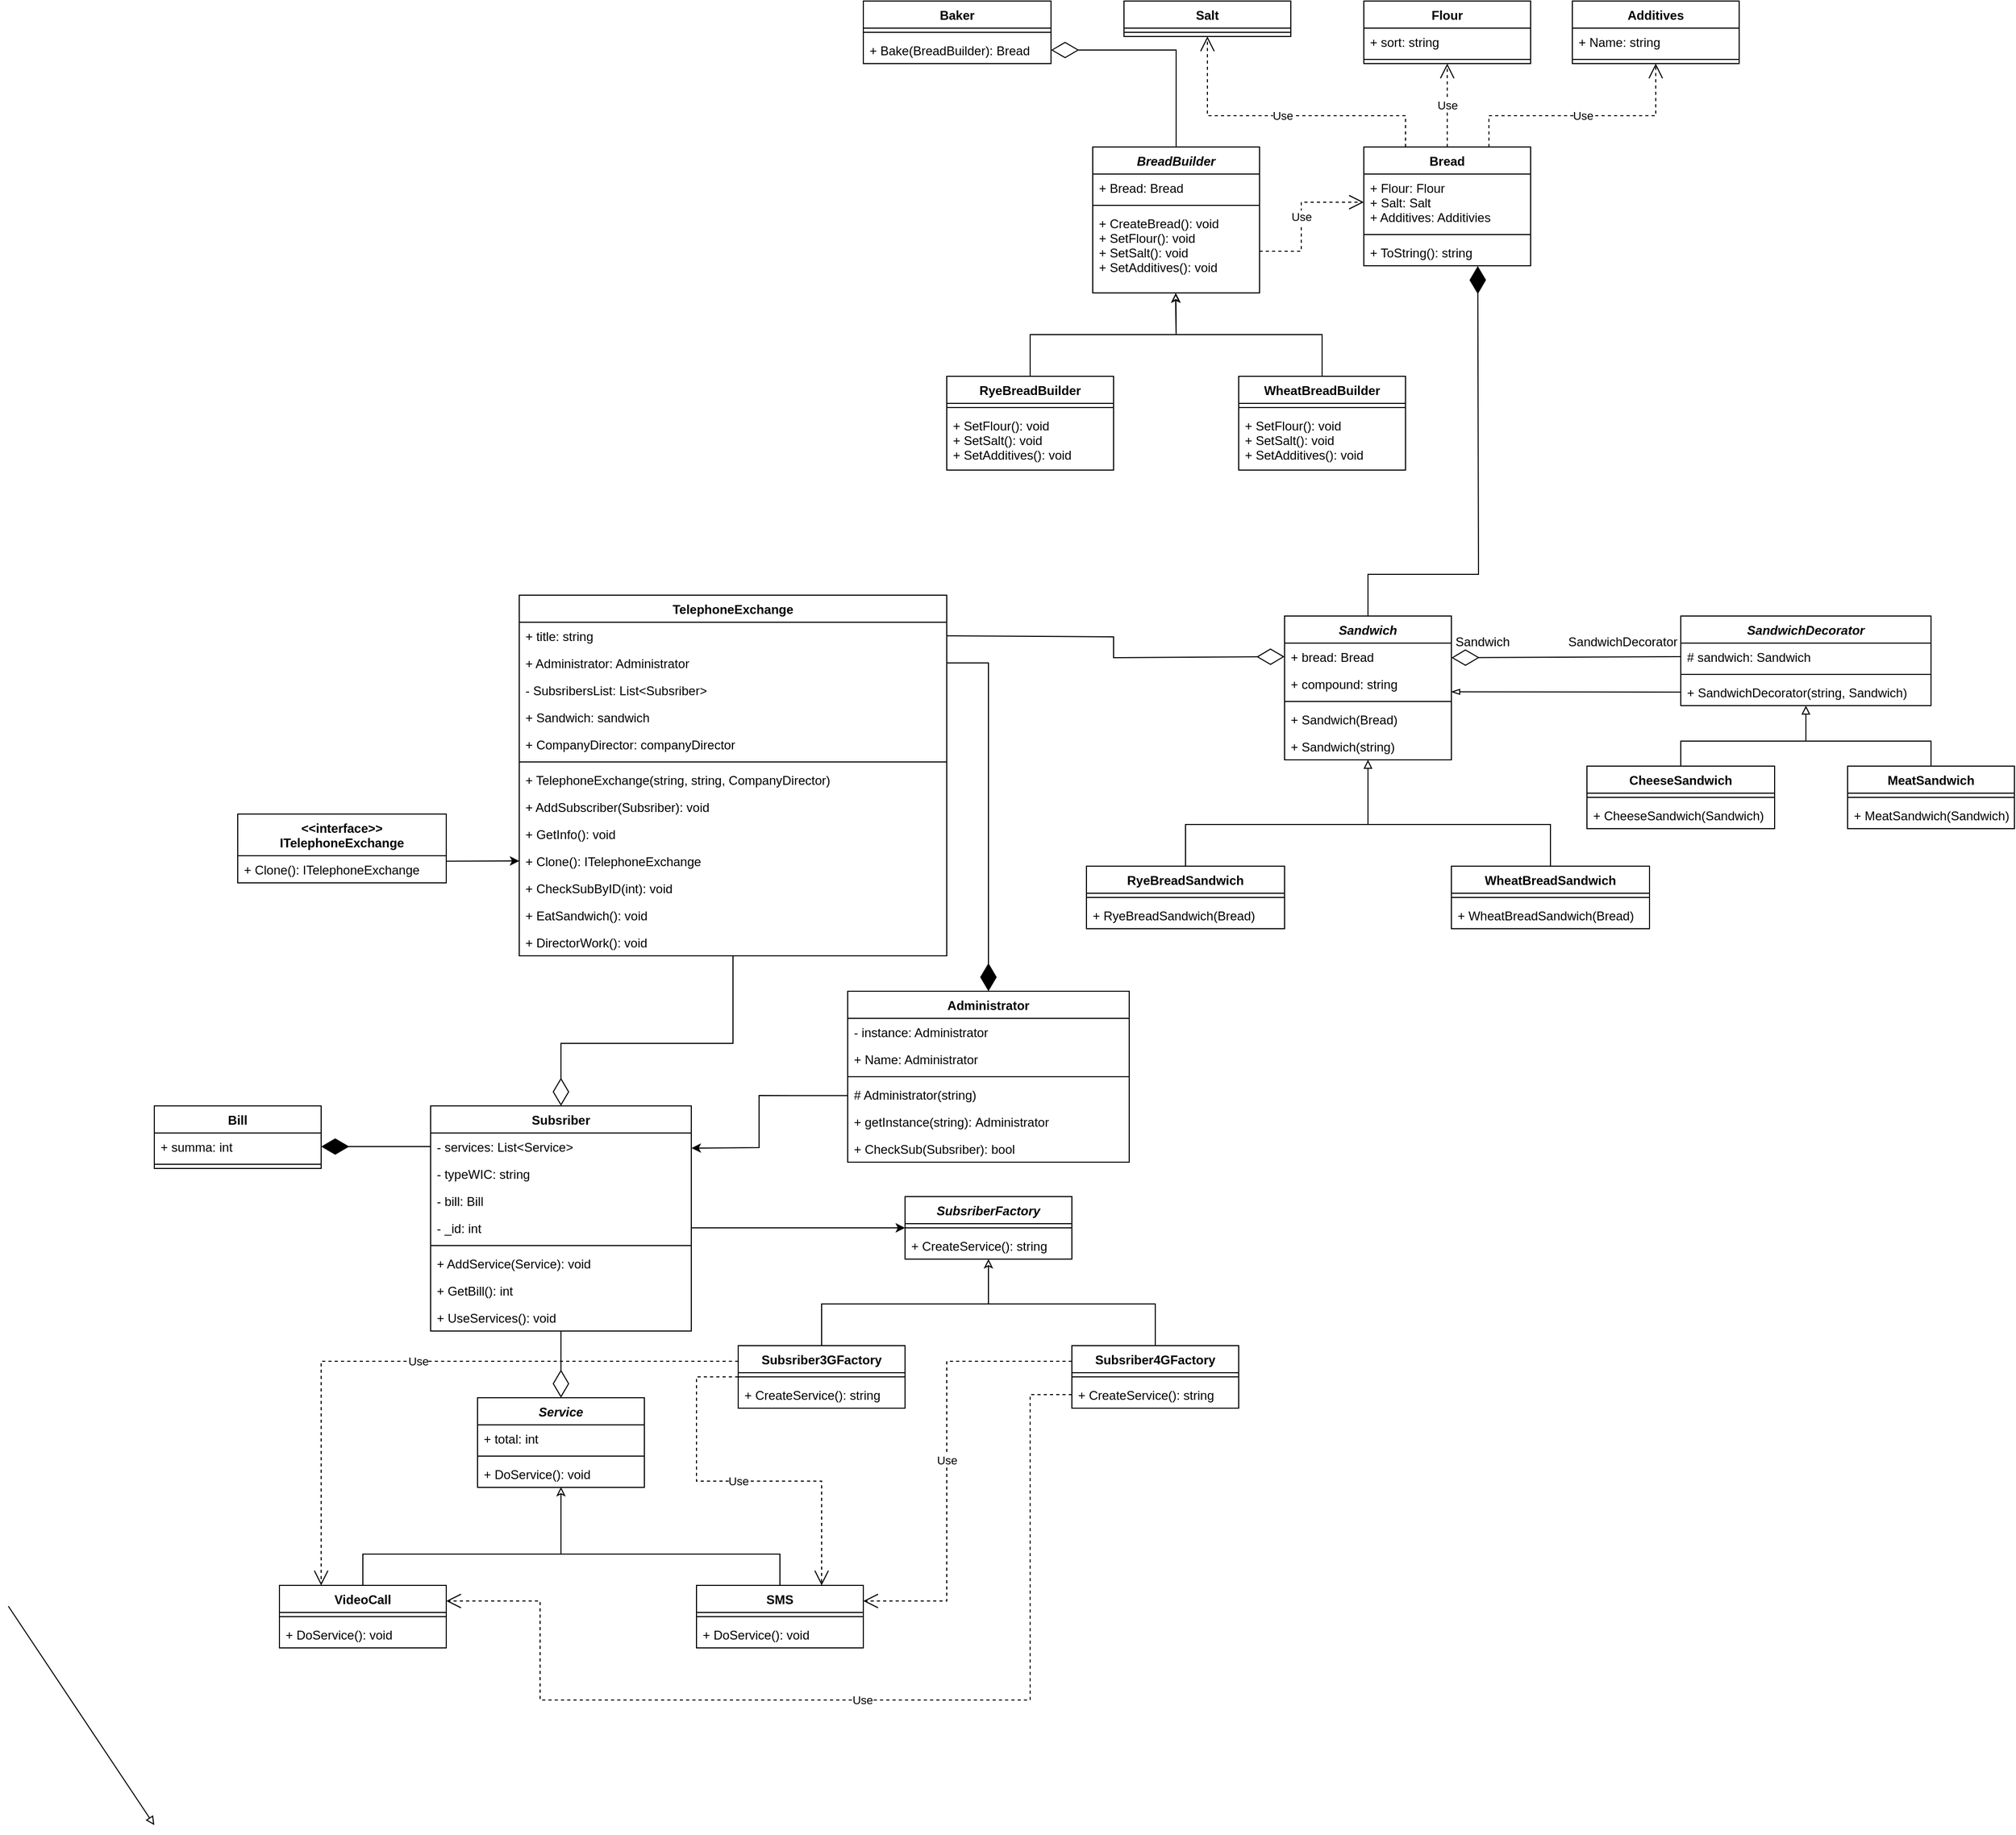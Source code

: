 <mxfile version="20.6.0" type="device"><diagram id="FJEXHdNathf-Xsk5MzP6" name="Страница 1"><mxGraphModel dx="4150" dy="2966" grid="1" gridSize="10" guides="1" tooltips="1" connect="1" arrows="1" fold="1" page="1" pageScale="1" pageWidth="827" pageHeight="1169" math="0" shadow="0"><root><mxCell id="0"/><mxCell id="1" parent="0"/><mxCell id="fLiBvrJYS87kZ52aBZ_V-1" value="TelephoneExchange" style="swimlane;fontStyle=1;align=center;verticalAlign=top;childLayout=stackLayout;horizontal=1;startSize=26;horizontalStack=0;resizeParent=1;resizeParentMax=0;resizeLast=0;collapsible=1;marginBottom=0;" parent="1" vertex="1"><mxGeometry x="-130" y="-200" width="410" height="346" as="geometry"/></mxCell><mxCell id="fLiBvrJYS87kZ52aBZ_V-2" value="+ title: string" style="text;strokeColor=none;fillColor=none;align=left;verticalAlign=top;spacingLeft=4;spacingRight=4;overflow=hidden;rotatable=0;points=[[0,0.5],[1,0.5]];portConstraint=eastwest;" parent="fLiBvrJYS87kZ52aBZ_V-1" vertex="1"><mxGeometry y="26" width="410" height="26" as="geometry"/></mxCell><mxCell id="h5UYSluCFVez_6UEnKqq-11" value="+ Administrator: Administrator" style="text;strokeColor=none;fillColor=none;align=left;verticalAlign=top;spacingLeft=4;spacingRight=4;overflow=hidden;rotatable=0;points=[[0,0.5],[1,0.5]];portConstraint=eastwest;" parent="fLiBvrJYS87kZ52aBZ_V-1" vertex="1"><mxGeometry y="52" width="410" height="26" as="geometry"/></mxCell><mxCell id="h5UYSluCFVez_6UEnKqq-16" value="- SubsribersList: List&lt;Subsriber&gt;" style="text;strokeColor=none;fillColor=none;align=left;verticalAlign=top;spacingLeft=4;spacingRight=4;overflow=hidden;rotatable=0;points=[[0,0.5],[1,0.5]];portConstraint=eastwest;" parent="fLiBvrJYS87kZ52aBZ_V-1" vertex="1"><mxGeometry y="78" width="410" height="26" as="geometry"/></mxCell><mxCell id="xusS7ZniideTbwJlmHdz-1" value="+ Sandwich: sandwich" style="text;strokeColor=none;fillColor=none;align=left;verticalAlign=top;spacingLeft=4;spacingRight=4;overflow=hidden;rotatable=0;points=[[0,0.5],[1,0.5]];portConstraint=eastwest;" vertex="1" parent="fLiBvrJYS87kZ52aBZ_V-1"><mxGeometry y="104" width="410" height="26" as="geometry"/></mxCell><mxCell id="xusS7ZniideTbwJlmHdz-2" value="+ CompanyDirector: companyDirector" style="text;strokeColor=none;fillColor=none;align=left;verticalAlign=top;spacingLeft=4;spacingRight=4;overflow=hidden;rotatable=0;points=[[0,0.5],[1,0.5]];portConstraint=eastwest;" vertex="1" parent="fLiBvrJYS87kZ52aBZ_V-1"><mxGeometry y="130" width="410" height="26" as="geometry"/></mxCell><mxCell id="fLiBvrJYS87kZ52aBZ_V-3" value="" style="line;strokeWidth=1;fillColor=none;align=left;verticalAlign=middle;spacingTop=-1;spacingLeft=3;spacingRight=3;rotatable=0;labelPosition=right;points=[];portConstraint=eastwest;strokeColor=inherit;" parent="fLiBvrJYS87kZ52aBZ_V-1" vertex="1"><mxGeometry y="156" width="410" height="8" as="geometry"/></mxCell><mxCell id="xusS7ZniideTbwJlmHdz-3" value="+ TelephoneExchange(string, string, CompanyDirector)" style="text;strokeColor=none;fillColor=none;align=left;verticalAlign=top;spacingLeft=4;spacingRight=4;overflow=hidden;rotatable=0;points=[[0,0.5],[1,0.5]];portConstraint=eastwest;" vertex="1" parent="fLiBvrJYS87kZ52aBZ_V-1"><mxGeometry y="164" width="410" height="26" as="geometry"/></mxCell><mxCell id="fLiBvrJYS87kZ52aBZ_V-4" value="+ AddSubscriber(Subsriber): void" style="text;strokeColor=none;fillColor=none;align=left;verticalAlign=top;spacingLeft=4;spacingRight=4;overflow=hidden;rotatable=0;points=[[0,0.5],[1,0.5]];portConstraint=eastwest;" parent="fLiBvrJYS87kZ52aBZ_V-1" vertex="1"><mxGeometry y="190" width="410" height="26" as="geometry"/></mxCell><mxCell id="h5UYSluCFVez_6UEnKqq-14" value="+ GetInfo(): void" style="text;strokeColor=none;fillColor=none;align=left;verticalAlign=top;spacingLeft=4;spacingRight=4;overflow=hidden;rotatable=0;points=[[0,0.5],[1,0.5]];portConstraint=eastwest;" parent="fLiBvrJYS87kZ52aBZ_V-1" vertex="1"><mxGeometry y="216" width="410" height="26" as="geometry"/></mxCell><mxCell id="h5UYSluCFVez_6UEnKqq-15" value="+ Clone(): ITelephoneExchange" style="text;strokeColor=none;fillColor=none;align=left;verticalAlign=top;spacingLeft=4;spacingRight=4;overflow=hidden;rotatable=0;points=[[0,0.5],[1,0.5]];portConstraint=eastwest;" parent="fLiBvrJYS87kZ52aBZ_V-1" vertex="1"><mxGeometry y="242" width="410" height="26" as="geometry"/></mxCell><mxCell id="xusS7ZniideTbwJlmHdz-4" value="+ CheckSubByID(int): void" style="text;strokeColor=none;fillColor=none;align=left;verticalAlign=top;spacingLeft=4;spacingRight=4;overflow=hidden;rotatable=0;points=[[0,0.5],[1,0.5]];portConstraint=eastwest;" vertex="1" parent="fLiBvrJYS87kZ52aBZ_V-1"><mxGeometry y="268" width="410" height="26" as="geometry"/></mxCell><mxCell id="xusS7ZniideTbwJlmHdz-5" value="+ EatSandwich(): void" style="text;strokeColor=none;fillColor=none;align=left;verticalAlign=top;spacingLeft=4;spacingRight=4;overflow=hidden;rotatable=0;points=[[0,0.5],[1,0.5]];portConstraint=eastwest;" vertex="1" parent="fLiBvrJYS87kZ52aBZ_V-1"><mxGeometry y="294" width="410" height="26" as="geometry"/></mxCell><mxCell id="xusS7ZniideTbwJlmHdz-6" value="+ DirectorWork(): void" style="text;strokeColor=none;fillColor=none;align=left;verticalAlign=top;spacingLeft=4;spacingRight=4;overflow=hidden;rotatable=0;points=[[0,0.5],[1,0.5]];portConstraint=eastwest;" vertex="1" parent="fLiBvrJYS87kZ52aBZ_V-1"><mxGeometry y="320" width="410" height="26" as="geometry"/></mxCell><mxCell id="fLiBvrJYS87kZ52aBZ_V-5" value="Administrator" style="swimlane;fontStyle=1;align=center;verticalAlign=top;childLayout=stackLayout;horizontal=1;startSize=26;horizontalStack=0;resizeParent=1;resizeParentMax=0;resizeLast=0;collapsible=1;marginBottom=0;" parent="1" vertex="1"><mxGeometry x="185" y="180" width="270" height="164" as="geometry"/></mxCell><mxCell id="fLiBvrJYS87kZ52aBZ_V-6" value="- instance: Administrator" style="text;strokeColor=none;fillColor=none;align=left;verticalAlign=top;spacingLeft=4;spacingRight=4;overflow=hidden;rotatable=0;points=[[0,0.5],[1,0.5]];portConstraint=eastwest;" parent="fLiBvrJYS87kZ52aBZ_V-5" vertex="1"><mxGeometry y="26" width="270" height="26" as="geometry"/></mxCell><mxCell id="h5UYSluCFVez_6UEnKqq-17" value="+ Name: Administrator" style="text;strokeColor=none;fillColor=none;align=left;verticalAlign=top;spacingLeft=4;spacingRight=4;overflow=hidden;rotatable=0;points=[[0,0.5],[1,0.5]];portConstraint=eastwest;" parent="fLiBvrJYS87kZ52aBZ_V-5" vertex="1"><mxGeometry y="52" width="270" height="26" as="geometry"/></mxCell><mxCell id="fLiBvrJYS87kZ52aBZ_V-7" value="" style="line;strokeWidth=1;fillColor=none;align=left;verticalAlign=middle;spacingTop=-1;spacingLeft=3;spacingRight=3;rotatable=0;labelPosition=right;points=[];portConstraint=eastwest;strokeColor=inherit;" parent="fLiBvrJYS87kZ52aBZ_V-5" vertex="1"><mxGeometry y="78" width="270" height="8" as="geometry"/></mxCell><mxCell id="fLiBvrJYS87kZ52aBZ_V-8" value="# Administrator(string)" style="text;strokeColor=none;fillColor=none;align=left;verticalAlign=top;spacingLeft=4;spacingRight=4;overflow=hidden;rotatable=0;points=[[0,0.5],[1,0.5]];portConstraint=eastwest;" parent="fLiBvrJYS87kZ52aBZ_V-5" vertex="1"><mxGeometry y="86" width="270" height="26" as="geometry"/></mxCell><mxCell id="h5UYSluCFVez_6UEnKqq-18" value="+ getInstance(string): Administrator" style="text;strokeColor=none;fillColor=none;align=left;verticalAlign=top;spacingLeft=4;spacingRight=4;overflow=hidden;rotatable=0;points=[[0,0.5],[1,0.5]];portConstraint=eastwest;" parent="fLiBvrJYS87kZ52aBZ_V-5" vertex="1"><mxGeometry y="112" width="270" height="26" as="geometry"/></mxCell><mxCell id="h5UYSluCFVez_6UEnKqq-19" value="+ CheckSub(Subsriber): bool" style="text;strokeColor=none;fillColor=none;align=left;verticalAlign=top;spacingLeft=4;spacingRight=4;overflow=hidden;rotatable=0;points=[[0,0.5],[1,0.5]];portConstraint=eastwest;" parent="fLiBvrJYS87kZ52aBZ_V-5" vertex="1"><mxGeometry y="138" width="270" height="26" as="geometry"/></mxCell><mxCell id="fLiBvrJYS87kZ52aBZ_V-13" value="VideoCall" style="swimlane;fontStyle=1;align=center;verticalAlign=top;childLayout=stackLayout;horizontal=1;startSize=26;horizontalStack=0;resizeParent=1;resizeParentMax=0;resizeLast=0;collapsible=1;marginBottom=0;" parent="1" vertex="1"><mxGeometry x="-360" y="750" width="160" height="60" as="geometry"/></mxCell><mxCell id="fLiBvrJYS87kZ52aBZ_V-15" value="" style="line;strokeWidth=1;fillColor=none;align=left;verticalAlign=middle;spacingTop=-1;spacingLeft=3;spacingRight=3;rotatable=0;labelPosition=right;points=[];portConstraint=eastwest;strokeColor=inherit;" parent="fLiBvrJYS87kZ52aBZ_V-13" vertex="1"><mxGeometry y="26" width="160" height="8" as="geometry"/></mxCell><mxCell id="fLiBvrJYS87kZ52aBZ_V-16" value="+ DoService(): void" style="text;strokeColor=none;fillColor=none;align=left;verticalAlign=top;spacingLeft=4;spacingRight=4;overflow=hidden;rotatable=0;points=[[0,0.5],[1,0.5]];portConstraint=eastwest;" parent="fLiBvrJYS87kZ52aBZ_V-13" vertex="1"><mxGeometry y="34" width="160" height="26" as="geometry"/></mxCell><mxCell id="fLiBvrJYS87kZ52aBZ_V-17" value="&lt;&lt;interface&gt;&gt;&#10;ITelephoneExchange" style="swimlane;fontStyle=1;align=center;verticalAlign=top;childLayout=stackLayout;horizontal=1;startSize=40;horizontalStack=0;resizeParent=1;resizeParentMax=0;resizeLast=0;collapsible=1;marginBottom=0;" parent="1" vertex="1"><mxGeometry x="-400" y="10" width="200" height="66" as="geometry"/></mxCell><mxCell id="fLiBvrJYS87kZ52aBZ_V-20" value="+ Clone(): ITelephoneExchange" style="text;strokeColor=none;fillColor=none;align=left;verticalAlign=top;spacingLeft=4;spacingRight=4;overflow=hidden;rotatable=0;points=[[0,0.5],[1,0.5]];portConstraint=eastwest;" parent="fLiBvrJYS87kZ52aBZ_V-17" vertex="1"><mxGeometry y="40" width="200" height="26" as="geometry"/></mxCell><mxCell id="fLiBvrJYS87kZ52aBZ_V-21" value="SMS" style="swimlane;fontStyle=1;align=center;verticalAlign=top;childLayout=stackLayout;horizontal=1;startSize=26;horizontalStack=0;resizeParent=1;resizeParentMax=0;resizeLast=0;collapsible=1;marginBottom=0;" parent="1" vertex="1"><mxGeometry x="40" y="750" width="160" height="60" as="geometry"/></mxCell><mxCell id="fLiBvrJYS87kZ52aBZ_V-23" value="" style="line;strokeWidth=1;fillColor=none;align=left;verticalAlign=middle;spacingTop=-1;spacingLeft=3;spacingRight=3;rotatable=0;labelPosition=right;points=[];portConstraint=eastwest;strokeColor=inherit;" parent="fLiBvrJYS87kZ52aBZ_V-21" vertex="1"><mxGeometry y="26" width="160" height="8" as="geometry"/></mxCell><mxCell id="fLiBvrJYS87kZ52aBZ_V-24" value="+ DoService(): void" style="text;strokeColor=none;fillColor=none;align=left;verticalAlign=top;spacingLeft=4;spacingRight=4;overflow=hidden;rotatable=0;points=[[0,0.5],[1,0.5]];portConstraint=eastwest;" parent="fLiBvrJYS87kZ52aBZ_V-21" vertex="1"><mxGeometry y="34" width="160" height="26" as="geometry"/></mxCell><mxCell id="fLiBvrJYS87kZ52aBZ_V-25" value="Bill" style="swimlane;fontStyle=1;align=center;verticalAlign=top;childLayout=stackLayout;horizontal=1;startSize=26;horizontalStack=0;resizeParent=1;resizeParentMax=0;resizeLast=0;collapsible=1;marginBottom=0;" parent="1" vertex="1"><mxGeometry x="-480" y="290" width="160" height="60" as="geometry"/></mxCell><mxCell id="fLiBvrJYS87kZ52aBZ_V-26" value="+ summa: int" style="text;strokeColor=none;fillColor=none;align=left;verticalAlign=top;spacingLeft=4;spacingRight=4;overflow=hidden;rotatable=0;points=[[0,0.5],[1,0.5]];portConstraint=eastwest;" parent="fLiBvrJYS87kZ52aBZ_V-25" vertex="1"><mxGeometry y="26" width="160" height="26" as="geometry"/></mxCell><mxCell id="fLiBvrJYS87kZ52aBZ_V-27" value="" style="line;strokeWidth=1;fillColor=none;align=left;verticalAlign=middle;spacingTop=-1;spacingLeft=3;spacingRight=3;rotatable=0;labelPosition=right;points=[];portConstraint=eastwest;strokeColor=inherit;" parent="fLiBvrJYS87kZ52aBZ_V-25" vertex="1"><mxGeometry y="52" width="160" height="8" as="geometry"/></mxCell><mxCell id="fLiBvrJYS87kZ52aBZ_V-29" value="Subsriber3GFactory" style="swimlane;fontStyle=1;align=center;verticalAlign=top;childLayout=stackLayout;horizontal=1;startSize=26;horizontalStack=0;resizeParent=1;resizeParentMax=0;resizeLast=0;collapsible=1;marginBottom=0;" parent="1" vertex="1"><mxGeometry x="80" y="520" width="160" height="60" as="geometry"/></mxCell><mxCell id="fLiBvrJYS87kZ52aBZ_V-31" value="" style="line;strokeWidth=1;fillColor=none;align=left;verticalAlign=middle;spacingTop=-1;spacingLeft=3;spacingRight=3;rotatable=0;labelPosition=right;points=[];portConstraint=eastwest;strokeColor=inherit;" parent="fLiBvrJYS87kZ52aBZ_V-29" vertex="1"><mxGeometry y="26" width="160" height="8" as="geometry"/></mxCell><mxCell id="fLiBvrJYS87kZ52aBZ_V-32" value="+ CreateService(): string" style="text;strokeColor=none;fillColor=none;align=left;verticalAlign=top;spacingLeft=4;spacingRight=4;overflow=hidden;rotatable=0;points=[[0,0.5],[1,0.5]];portConstraint=eastwest;" parent="fLiBvrJYS87kZ52aBZ_V-29" vertex="1"><mxGeometry y="34" width="160" height="26" as="geometry"/></mxCell><mxCell id="fLiBvrJYS87kZ52aBZ_V-33" value="Subsriber4GFactory" style="swimlane;fontStyle=1;align=center;verticalAlign=top;childLayout=stackLayout;horizontal=1;startSize=26;horizontalStack=0;resizeParent=1;resizeParentMax=0;resizeLast=0;collapsible=1;marginBottom=0;" parent="1" vertex="1"><mxGeometry x="400" y="520" width="160" height="60" as="geometry"/></mxCell><mxCell id="fLiBvrJYS87kZ52aBZ_V-35" value="" style="line;strokeWidth=1;fillColor=none;align=left;verticalAlign=middle;spacingTop=-1;spacingLeft=3;spacingRight=3;rotatable=0;labelPosition=right;points=[];portConstraint=eastwest;strokeColor=inherit;" parent="fLiBvrJYS87kZ52aBZ_V-33" vertex="1"><mxGeometry y="26" width="160" height="8" as="geometry"/></mxCell><mxCell id="fLiBvrJYS87kZ52aBZ_V-36" value="+ CreateService(): string" style="text;strokeColor=none;fillColor=none;align=left;verticalAlign=top;spacingLeft=4;spacingRight=4;overflow=hidden;rotatable=0;points=[[0,0.5],[1,0.5]];portConstraint=eastwest;" parent="fLiBvrJYS87kZ52aBZ_V-33" vertex="1"><mxGeometry y="34" width="160" height="26" as="geometry"/></mxCell><mxCell id="fLiBvrJYS87kZ52aBZ_V-37" value="SubsriberFactory" style="swimlane;fontStyle=3;align=center;verticalAlign=top;childLayout=stackLayout;horizontal=1;startSize=26;horizontalStack=0;resizeParent=1;resizeParentMax=0;resizeLast=0;collapsible=1;marginBottom=0;" parent="1" vertex="1"><mxGeometry x="240" y="377" width="160" height="60" as="geometry"/></mxCell><mxCell id="fLiBvrJYS87kZ52aBZ_V-39" value="" style="line;strokeWidth=1;fillColor=none;align=left;verticalAlign=middle;spacingTop=-1;spacingLeft=3;spacingRight=3;rotatable=0;labelPosition=right;points=[];portConstraint=eastwest;strokeColor=inherit;" parent="fLiBvrJYS87kZ52aBZ_V-37" vertex="1"><mxGeometry y="26" width="160" height="8" as="geometry"/></mxCell><mxCell id="fLiBvrJYS87kZ52aBZ_V-40" value="+ CreateService(): string" style="text;strokeColor=none;fillColor=none;align=left;verticalAlign=top;spacingLeft=4;spacingRight=4;overflow=hidden;rotatable=0;points=[[0,0.5],[1,0.5]];portConstraint=eastwest;" parent="fLiBvrJYS87kZ52aBZ_V-37" vertex="1"><mxGeometry y="34" width="160" height="26" as="geometry"/></mxCell><mxCell id="fLiBvrJYS87kZ52aBZ_V-45" value="Service" style="swimlane;fontStyle=3;align=center;verticalAlign=top;childLayout=stackLayout;horizontal=1;startSize=26;horizontalStack=0;resizeParent=1;resizeParentMax=0;resizeLast=0;collapsible=1;marginBottom=0;" parent="1" vertex="1"><mxGeometry x="-170" y="570" width="160" height="86" as="geometry"/></mxCell><mxCell id="fLiBvrJYS87kZ52aBZ_V-46" value="+ total: int" style="text;strokeColor=none;fillColor=none;align=left;verticalAlign=top;spacingLeft=4;spacingRight=4;overflow=hidden;rotatable=0;points=[[0,0.5],[1,0.5]];portConstraint=eastwest;" parent="fLiBvrJYS87kZ52aBZ_V-45" vertex="1"><mxGeometry y="26" width="160" height="26" as="geometry"/></mxCell><mxCell id="fLiBvrJYS87kZ52aBZ_V-47" value="" style="line;strokeWidth=1;fillColor=none;align=left;verticalAlign=middle;spacingTop=-1;spacingLeft=3;spacingRight=3;rotatable=0;labelPosition=right;points=[];portConstraint=eastwest;strokeColor=inherit;" parent="fLiBvrJYS87kZ52aBZ_V-45" vertex="1"><mxGeometry y="52" width="160" height="8" as="geometry"/></mxCell><mxCell id="fLiBvrJYS87kZ52aBZ_V-48" value="+ DoService(): void" style="text;strokeColor=none;fillColor=none;align=left;verticalAlign=top;spacingLeft=4;spacingRight=4;overflow=hidden;rotatable=0;points=[[0,0.5],[1,0.5]];portConstraint=eastwest;" parent="fLiBvrJYS87kZ52aBZ_V-45" vertex="1"><mxGeometry y="60" width="160" height="26" as="geometry"/></mxCell><mxCell id="h5UYSluCFVez_6UEnKqq-1" value="Subsriber" style="swimlane;fontStyle=1;align=center;verticalAlign=top;childLayout=stackLayout;horizontal=1;startSize=26;horizontalStack=0;resizeParent=1;resizeParentMax=0;resizeLast=0;collapsible=1;marginBottom=0;" parent="1" vertex="1"><mxGeometry x="-215" y="290" width="250" height="216" as="geometry"/></mxCell><mxCell id="h5UYSluCFVez_6UEnKqq-2" value="- services: List&lt;Service&gt;" style="text;strokeColor=none;fillColor=none;align=left;verticalAlign=top;spacingLeft=4;spacingRight=4;overflow=hidden;rotatable=0;points=[[0,0.5],[1,0.5]];portConstraint=eastwest;" parent="h5UYSluCFVez_6UEnKqq-1" vertex="1"><mxGeometry y="26" width="250" height="26" as="geometry"/></mxCell><mxCell id="h5UYSluCFVez_6UEnKqq-5" value="- typeWIC: string" style="text;strokeColor=none;fillColor=none;align=left;verticalAlign=top;spacingLeft=4;spacingRight=4;overflow=hidden;rotatable=0;points=[[0,0.5],[1,0.5]];portConstraint=eastwest;" parent="h5UYSluCFVez_6UEnKqq-1" vertex="1"><mxGeometry y="52" width="250" height="26" as="geometry"/></mxCell><mxCell id="h5UYSluCFVez_6UEnKqq-6" value="- bill: Bill" style="text;strokeColor=none;fillColor=none;align=left;verticalAlign=top;spacingLeft=4;spacingRight=4;overflow=hidden;rotatable=0;points=[[0,0.5],[1,0.5]];portConstraint=eastwest;" parent="h5UYSluCFVez_6UEnKqq-1" vertex="1"><mxGeometry y="78" width="250" height="26" as="geometry"/></mxCell><mxCell id="h5UYSluCFVez_6UEnKqq-7" value="- _id: int" style="text;strokeColor=none;fillColor=none;align=left;verticalAlign=top;spacingLeft=4;spacingRight=4;overflow=hidden;rotatable=0;points=[[0,0.5],[1,0.5]];portConstraint=eastwest;" parent="h5UYSluCFVez_6UEnKqq-1" vertex="1"><mxGeometry y="104" width="250" height="26" as="geometry"/></mxCell><mxCell id="h5UYSluCFVez_6UEnKqq-3" value="" style="line;strokeWidth=1;fillColor=none;align=left;verticalAlign=middle;spacingTop=-1;spacingLeft=3;spacingRight=3;rotatable=0;labelPosition=right;points=[];portConstraint=eastwest;strokeColor=inherit;" parent="h5UYSluCFVez_6UEnKqq-1" vertex="1"><mxGeometry y="130" width="250" height="8" as="geometry"/></mxCell><mxCell id="h5UYSluCFVez_6UEnKqq-4" value="+ AddService(Service): void" style="text;strokeColor=none;fillColor=none;align=left;verticalAlign=top;spacingLeft=4;spacingRight=4;overflow=hidden;rotatable=0;points=[[0,0.5],[1,0.5]];portConstraint=eastwest;" parent="h5UYSluCFVez_6UEnKqq-1" vertex="1"><mxGeometry y="138" width="250" height="26" as="geometry"/></mxCell><mxCell id="h5UYSluCFVez_6UEnKqq-8" value="+ GetBill(): int" style="text;strokeColor=none;fillColor=none;align=left;verticalAlign=top;spacingLeft=4;spacingRight=4;overflow=hidden;rotatable=0;points=[[0,0.5],[1,0.5]];portConstraint=eastwest;" parent="h5UYSluCFVez_6UEnKqq-1" vertex="1"><mxGeometry y="164" width="250" height="26" as="geometry"/></mxCell><mxCell id="h5UYSluCFVez_6UEnKqq-9" value="+ UseServices(): void" style="text;strokeColor=none;fillColor=none;align=left;verticalAlign=top;spacingLeft=4;spacingRight=4;overflow=hidden;rotatable=0;points=[[0,0.5],[1,0.5]];portConstraint=eastwest;" parent="h5UYSluCFVez_6UEnKqq-1" vertex="1"><mxGeometry y="190" width="250" height="26" as="geometry"/></mxCell><mxCell id="h5UYSluCFVez_6UEnKqq-20" value="" style="endArrow=diamondThin;endFill=0;endSize=24;html=1;rounded=0;entryX=0.5;entryY=0;entryDx=0;entryDy=0;exitX=0.5;exitY=1;exitDx=0;exitDy=0;" parent="1" source="h5UYSluCFVez_6UEnKqq-1" target="fLiBvrJYS87kZ52aBZ_V-45" edge="1"><mxGeometry width="160" relative="1" as="geometry"><mxPoint x="-30" y="540" as="sourcePoint"/><mxPoint x="10" y="590" as="targetPoint"/><Array as="points"/></mxGeometry></mxCell><mxCell id="h5UYSluCFVez_6UEnKqq-22" value="" style="endArrow=classic;html=1;rounded=0;endFill=0;exitX=0.5;exitY=0;exitDx=0;exitDy=0;entryX=0.5;entryY=0.986;entryDx=0;entryDy=0;entryPerimeter=0;" parent="1" source="fLiBvrJYS87kZ52aBZ_V-13" target="fLiBvrJYS87kZ52aBZ_V-48" edge="1"><mxGeometry width="50" height="50" relative="1" as="geometry"><mxPoint x="-100" y="730" as="sourcePoint"/><mxPoint x="-90" y="660" as="targetPoint"/><Array as="points"><mxPoint x="-280" y="720"/><mxPoint x="-90" y="720"/></Array></mxGeometry></mxCell><mxCell id="h5UYSluCFVez_6UEnKqq-24" value="" style="endArrow=none;html=1;rounded=0;endSize=6;sourcePerimeterSpacing=0;targetPerimeterSpacing=0;entryX=0.5;entryY=0;entryDx=0;entryDy=0;" parent="1" target="fLiBvrJYS87kZ52aBZ_V-21" edge="1"><mxGeometry width="50" height="50" relative="1" as="geometry"><mxPoint x="-90" y="720" as="sourcePoint"/><mxPoint x="-70" y="660" as="targetPoint"/><Array as="points"><mxPoint x="120" y="720"/></Array></mxGeometry></mxCell><mxCell id="h5UYSluCFVez_6UEnKqq-25" value="" style="endArrow=classic;html=1;rounded=0;endSize=6;sourcePerimeterSpacing=0;targetPerimeterSpacing=0;exitX=1;exitY=0.5;exitDx=0;exitDy=0;entryX=0;entryY=0.5;entryDx=0;entryDy=0;" parent="1" source="h5UYSluCFVez_6UEnKqq-7" target="fLiBvrJYS87kZ52aBZ_V-37" edge="1"><mxGeometry width="50" height="50" relative="1" as="geometry"><mxPoint x="180" y="590" as="sourcePoint"/><mxPoint x="230" y="540" as="targetPoint"/></mxGeometry></mxCell><mxCell id="h5UYSluCFVez_6UEnKqq-26" value="" style="endArrow=classic;html=1;rounded=0;endFill=0;exitX=0.5;exitY=0;exitDx=0;exitDy=0;entryX=0.5;entryY=1;entryDx=0;entryDy=0;" parent="1" source="fLiBvrJYS87kZ52aBZ_V-29" target="fLiBvrJYS87kZ52aBZ_V-37" edge="1"><mxGeometry width="50" height="50" relative="1" as="geometry"><mxPoint x="-270" y="760" as="sourcePoint"/><mxPoint x="350" y="480" as="targetPoint"/><Array as="points"><mxPoint x="160" y="480"/><mxPoint x="320" y="480"/></Array></mxGeometry></mxCell><mxCell id="h5UYSluCFVez_6UEnKqq-27" value="" style="endArrow=none;html=1;rounded=0;endSize=6;sourcePerimeterSpacing=0;targetPerimeterSpacing=0;exitX=0.5;exitY=0;exitDx=0;exitDy=0;" parent="1" source="fLiBvrJYS87kZ52aBZ_V-33" edge="1"><mxGeometry width="50" height="50" relative="1" as="geometry"><mxPoint x="490" y="480" as="sourcePoint"/><mxPoint x="320" y="480" as="targetPoint"/><Array as="points"><mxPoint x="480" y="480"/></Array></mxGeometry></mxCell><mxCell id="h5UYSluCFVez_6UEnKqq-28" value="Use" style="endArrow=open;endSize=12;dashed=1;html=1;rounded=0;sourcePerimeterSpacing=0;targetPerimeterSpacing=0;entryX=0.25;entryY=0;entryDx=0;entryDy=0;exitX=0;exitY=0.25;exitDx=0;exitDy=0;" parent="1" source="fLiBvrJYS87kZ52aBZ_V-29" target="fLiBvrJYS87kZ52aBZ_V-13" edge="1"><mxGeometry width="160" relative="1" as="geometry"><mxPoint x="-20" y="680" as="sourcePoint"/><mxPoint x="140" y="680" as="targetPoint"/><Array as="points"><mxPoint x="-320" y="535"/></Array></mxGeometry></mxCell><mxCell id="h5UYSluCFVez_6UEnKqq-29" value="Use" style="endArrow=open;endSize=12;dashed=1;html=1;rounded=0;sourcePerimeterSpacing=0;targetPerimeterSpacing=0;exitX=0;exitY=0.5;exitDx=0;exitDy=0;entryX=0.75;entryY=0;entryDx=0;entryDy=0;" parent="1" source="fLiBvrJYS87kZ52aBZ_V-29" target="fLiBvrJYS87kZ52aBZ_V-21" edge="1"><mxGeometry width="160" relative="1" as="geometry"><mxPoint x="-70" y="680" as="sourcePoint"/><mxPoint x="90" y="680" as="targetPoint"/><Array as="points"><mxPoint x="40" y="550"/><mxPoint x="40" y="650"/><mxPoint x="160" y="650"/></Array></mxGeometry></mxCell><mxCell id="h5UYSluCFVez_6UEnKqq-30" value="Use" style="endArrow=open;endSize=12;dashed=1;html=1;rounded=0;sourcePerimeterSpacing=0;targetPerimeterSpacing=0;entryX=1;entryY=0.25;entryDx=0;entryDy=0;exitX=0;exitY=0.5;exitDx=0;exitDy=0;" parent="1" source="fLiBvrJYS87kZ52aBZ_V-36" target="fLiBvrJYS87kZ52aBZ_V-13" edge="1"><mxGeometry width="160" relative="1" as="geometry"><mxPoint x="360" y="610" as="sourcePoint"/><mxPoint x="430" y="690" as="targetPoint"/><Array as="points"><mxPoint x="360" y="567"/><mxPoint x="360" y="860"/><mxPoint x="-110" y="860"/><mxPoint x="-110" y="765"/></Array></mxGeometry></mxCell><mxCell id="h5UYSluCFVez_6UEnKqq-31" value="Use" style="endArrow=open;endSize=12;dashed=1;html=1;rounded=0;sourcePerimeterSpacing=0;targetPerimeterSpacing=0;exitX=0;exitY=0.25;exitDx=0;exitDy=0;entryX=1;entryY=0.25;entryDx=0;entryDy=0;" parent="1" source="fLiBvrJYS87kZ52aBZ_V-33" target="fLiBvrJYS87kZ52aBZ_V-21" edge="1"><mxGeometry width="160" relative="1" as="geometry"><mxPoint x="270" y="690" as="sourcePoint"/><mxPoint x="430" y="690" as="targetPoint"/><Array as="points"><mxPoint x="280" y="535"/><mxPoint x="280" y="765"/></Array></mxGeometry></mxCell><mxCell id="h5UYSluCFVez_6UEnKqq-33" value="" style="endArrow=diamondThin;endFill=1;endSize=24;html=1;rounded=0;sourcePerimeterSpacing=0;targetPerimeterSpacing=0;exitX=0;exitY=0.5;exitDx=0;exitDy=0;entryX=1;entryY=0.5;entryDx=0;entryDy=0;" parent="1" source="h5UYSluCFVez_6UEnKqq-2" target="fLiBvrJYS87kZ52aBZ_V-26" edge="1"><mxGeometry width="160" relative="1" as="geometry"><mxPoint x="-220" y="470" as="sourcePoint"/><mxPoint x="-60" y="470" as="targetPoint"/></mxGeometry></mxCell><mxCell id="h5UYSluCFVez_6UEnKqq-35" value="" style="endArrow=classic;html=1;rounded=0;endSize=6;sourcePerimeterSpacing=0;targetPerimeterSpacing=0;exitX=-0.001;exitY=0.545;exitDx=0;exitDy=0;entryX=1.001;entryY=0.558;entryDx=0;entryDy=0;entryPerimeter=0;exitPerimeter=0;" parent="1" source="fLiBvrJYS87kZ52aBZ_V-8" target="h5UYSluCFVez_6UEnKqq-2" edge="1"><mxGeometry width="50" height="50" relative="1" as="geometry"><mxPoint x="30" y="330" as="sourcePoint"/><mxPoint x="40" y="330" as="targetPoint"/><Array as="points"><mxPoint x="100" y="280"/><mxPoint x="100" y="330"/></Array></mxGeometry></mxCell><mxCell id="h5UYSluCFVez_6UEnKqq-36" value="" style="endArrow=diamondThin;endFill=1;endSize=24;html=1;rounded=0;sourcePerimeterSpacing=0;targetPerimeterSpacing=0;entryX=0.5;entryY=0;entryDx=0;entryDy=0;exitX=1;exitY=0.5;exitDx=0;exitDy=0;" parent="1" source="h5UYSluCFVez_6UEnKqq-11" target="fLiBvrJYS87kZ52aBZ_V-5" edge="1"><mxGeometry width="160" relative="1" as="geometry"><mxPoint x="435.556" y="-250" as="sourcePoint"/><mxPoint x="190" y="220" as="targetPoint"/><Array as="points"><mxPoint x="320" y="-135"/></Array></mxGeometry></mxCell><mxCell id="h5UYSluCFVez_6UEnKqq-37" value="" style="endArrow=diamondThin;endFill=0;endSize=24;html=1;rounded=0;sourcePerimeterSpacing=0;targetPerimeterSpacing=0;entryX=0.5;entryY=0;entryDx=0;entryDy=0;exitX=0.5;exitY=1;exitDx=0;exitDy=0;" parent="1" source="fLiBvrJYS87kZ52aBZ_V-1" target="h5UYSluCFVez_6UEnKqq-1" edge="1"><mxGeometry width="160" relative="1" as="geometry"><mxPoint x="80" y="160" as="sourcePoint"/><mxPoint x="190" y="220" as="targetPoint"/><Array as="points"><mxPoint x="75" y="230"/><mxPoint x="-90" y="230"/><mxPoint x="-90" y="260"/></Array></mxGeometry></mxCell><mxCell id="QMDsDblqmrNECPE3SMq1-1" value="Flour" style="swimlane;fontStyle=1;align=center;verticalAlign=top;childLayout=stackLayout;horizontal=1;startSize=26;horizontalStack=0;resizeParent=1;resizeParentMax=0;resizeLast=0;collapsible=1;marginBottom=0;" parent="1" vertex="1"><mxGeometry x="680" y="-770" width="160" height="60" as="geometry"/></mxCell><mxCell id="QMDsDblqmrNECPE3SMq1-2" value="+ sort: string" style="text;strokeColor=none;fillColor=none;align=left;verticalAlign=top;spacingLeft=4;spacingRight=4;overflow=hidden;rotatable=0;points=[[0,0.5],[1,0.5]];portConstraint=eastwest;" parent="QMDsDblqmrNECPE3SMq1-1" vertex="1"><mxGeometry y="26" width="160" height="26" as="geometry"/></mxCell><mxCell id="QMDsDblqmrNECPE3SMq1-3" value="" style="line;strokeWidth=1;fillColor=none;align=left;verticalAlign=middle;spacingTop=-1;spacingLeft=3;spacingRight=3;rotatable=0;labelPosition=right;points=[];portConstraint=eastwest;strokeColor=inherit;" parent="QMDsDblqmrNECPE3SMq1-1" vertex="1"><mxGeometry y="52" width="160" height="8" as="geometry"/></mxCell><mxCell id="QMDsDblqmrNECPE3SMq1-5" value="Salt" style="swimlane;fontStyle=1;align=center;verticalAlign=top;childLayout=stackLayout;horizontal=1;startSize=26;horizontalStack=0;resizeParent=1;resizeParentMax=0;resizeLast=0;collapsible=1;marginBottom=0;" parent="1" vertex="1"><mxGeometry x="450" y="-770" width="160" height="34" as="geometry"/></mxCell><mxCell id="QMDsDblqmrNECPE3SMq1-7" value="" style="line;strokeWidth=1;fillColor=none;align=left;verticalAlign=middle;spacingTop=-1;spacingLeft=3;spacingRight=3;rotatable=0;labelPosition=right;points=[];portConstraint=eastwest;strokeColor=inherit;" parent="QMDsDblqmrNECPE3SMq1-5" vertex="1"><mxGeometry y="26" width="160" height="8" as="geometry"/></mxCell><mxCell id="QMDsDblqmrNECPE3SMq1-9" value="Bread" style="swimlane;fontStyle=1;align=center;verticalAlign=top;childLayout=stackLayout;horizontal=1;startSize=26;horizontalStack=0;resizeParent=1;resizeParentMax=0;resizeLast=0;collapsible=1;marginBottom=0;" parent="1" vertex="1"><mxGeometry x="680" y="-630" width="160" height="114" as="geometry"/></mxCell><mxCell id="QMDsDblqmrNECPE3SMq1-10" value="+ Flour: Flour&#10;+ Salt: Salt&#10;+ Additives: Additivies" style="text;strokeColor=none;fillColor=none;align=left;verticalAlign=top;spacingLeft=4;spacingRight=4;overflow=hidden;rotatable=0;points=[[0,0.5],[1,0.5]];portConstraint=eastwest;" parent="QMDsDblqmrNECPE3SMq1-9" vertex="1"><mxGeometry y="26" width="160" height="54" as="geometry"/></mxCell><mxCell id="QMDsDblqmrNECPE3SMq1-11" value="" style="line;strokeWidth=1;fillColor=none;align=left;verticalAlign=middle;spacingTop=-1;spacingLeft=3;spacingRight=3;rotatable=0;labelPosition=right;points=[];portConstraint=eastwest;strokeColor=inherit;" parent="QMDsDblqmrNECPE3SMq1-9" vertex="1"><mxGeometry y="80" width="160" height="8" as="geometry"/></mxCell><mxCell id="QMDsDblqmrNECPE3SMq1-12" value="+ ToString(): string" style="text;strokeColor=none;fillColor=none;align=left;verticalAlign=top;spacingLeft=4;spacingRight=4;overflow=hidden;rotatable=0;points=[[0,0.5],[1,0.5]];portConstraint=eastwest;" parent="QMDsDblqmrNECPE3SMq1-9" vertex="1"><mxGeometry y="88" width="160" height="26" as="geometry"/></mxCell><mxCell id="QMDsDblqmrNECPE3SMq1-13" value="BreadBuilder" style="swimlane;fontStyle=3;align=center;verticalAlign=top;childLayout=stackLayout;horizontal=1;startSize=26;horizontalStack=0;resizeParent=1;resizeParentMax=0;resizeLast=0;collapsible=1;marginBottom=0;" parent="1" vertex="1"><mxGeometry x="420" y="-630" width="160" height="140" as="geometry"/></mxCell><mxCell id="QMDsDblqmrNECPE3SMq1-14" value="+ Bread: Bread" style="text;strokeColor=none;fillColor=none;align=left;verticalAlign=top;spacingLeft=4;spacingRight=4;overflow=hidden;rotatable=0;points=[[0,0.5],[1,0.5]];portConstraint=eastwest;" parent="QMDsDblqmrNECPE3SMq1-13" vertex="1"><mxGeometry y="26" width="160" height="26" as="geometry"/></mxCell><mxCell id="QMDsDblqmrNECPE3SMq1-15" value="" style="line;strokeWidth=1;fillColor=none;align=left;verticalAlign=middle;spacingTop=-1;spacingLeft=3;spacingRight=3;rotatable=0;labelPosition=right;points=[];portConstraint=eastwest;strokeColor=inherit;" parent="QMDsDblqmrNECPE3SMq1-13" vertex="1"><mxGeometry y="52" width="160" height="8" as="geometry"/></mxCell><mxCell id="QMDsDblqmrNECPE3SMq1-16" value="+ CreateBread(): void &#10;+ SetFlour(): void &#10;+ SetSalt(): void &#10;+ SetAdditives(): void " style="text;strokeColor=none;fillColor=none;align=left;verticalAlign=top;spacingLeft=4;spacingRight=4;overflow=hidden;rotatable=0;points=[[0,0.5],[1,0.5]];portConstraint=eastwest;" parent="QMDsDblqmrNECPE3SMq1-13" vertex="1"><mxGeometry y="60" width="160" height="80" as="geometry"/></mxCell><mxCell id="QMDsDblqmrNECPE3SMq1-17" value="Baker" style="swimlane;fontStyle=1;align=center;verticalAlign=top;childLayout=stackLayout;horizontal=1;startSize=26;horizontalStack=0;resizeParent=1;resizeParentMax=0;resizeLast=0;collapsible=1;marginBottom=0;" parent="1" vertex="1"><mxGeometry x="200" y="-770" width="180" height="60" as="geometry"/></mxCell><mxCell id="QMDsDblqmrNECPE3SMq1-19" value="" style="line;strokeWidth=1;fillColor=none;align=left;verticalAlign=middle;spacingTop=-1;spacingLeft=3;spacingRight=3;rotatable=0;labelPosition=right;points=[];portConstraint=eastwest;strokeColor=inherit;" parent="QMDsDblqmrNECPE3SMq1-17" vertex="1"><mxGeometry y="26" width="180" height="8" as="geometry"/></mxCell><mxCell id="QMDsDblqmrNECPE3SMq1-20" value="+ Bake(BreadBuilder): Bread" style="text;strokeColor=none;fillColor=none;align=left;verticalAlign=top;spacingLeft=4;spacingRight=4;overflow=hidden;rotatable=0;points=[[0,0.5],[1,0.5]];portConstraint=eastwest;" parent="QMDsDblqmrNECPE3SMq1-17" vertex="1"><mxGeometry y="34" width="180" height="26" as="geometry"/></mxCell><mxCell id="QMDsDblqmrNECPE3SMq1-21" value="RyeBreadBuilder" style="swimlane;fontStyle=1;align=center;verticalAlign=top;childLayout=stackLayout;horizontal=1;startSize=26;horizontalStack=0;resizeParent=1;resizeParentMax=0;resizeLast=0;collapsible=1;marginBottom=0;" parent="1" vertex="1"><mxGeometry x="280" y="-410" width="160" height="90" as="geometry"/></mxCell><mxCell id="QMDsDblqmrNECPE3SMq1-23" value="" style="line;strokeWidth=1;fillColor=none;align=left;verticalAlign=middle;spacingTop=-1;spacingLeft=3;spacingRight=3;rotatable=0;labelPosition=right;points=[];portConstraint=eastwest;strokeColor=inherit;" parent="QMDsDblqmrNECPE3SMq1-21" vertex="1"><mxGeometry y="26" width="160" height="8" as="geometry"/></mxCell><mxCell id="QMDsDblqmrNECPE3SMq1-24" value="+ SetFlour(): void &#10;+ SetSalt(): void &#10;+ SetAdditives(): void " style="text;strokeColor=none;fillColor=none;align=left;verticalAlign=top;spacingLeft=4;spacingRight=4;overflow=hidden;rotatable=0;points=[[0,0.5],[1,0.5]];portConstraint=eastwest;" parent="QMDsDblqmrNECPE3SMq1-21" vertex="1"><mxGeometry y="34" width="160" height="56" as="geometry"/></mxCell><mxCell id="QMDsDblqmrNECPE3SMq1-28" value="WheatBreadBuilder" style="swimlane;fontStyle=1;align=center;verticalAlign=top;childLayout=stackLayout;horizontal=1;startSize=26;horizontalStack=0;resizeParent=1;resizeParentMax=0;resizeLast=0;collapsible=1;marginBottom=0;" parent="1" vertex="1"><mxGeometry x="560" y="-410" width="160" height="90" as="geometry"/></mxCell><mxCell id="QMDsDblqmrNECPE3SMq1-29" value="" style="line;strokeWidth=1;fillColor=none;align=left;verticalAlign=middle;spacingTop=-1;spacingLeft=3;spacingRight=3;rotatable=0;labelPosition=right;points=[];portConstraint=eastwest;strokeColor=inherit;" parent="QMDsDblqmrNECPE3SMq1-28" vertex="1"><mxGeometry y="26" width="160" height="8" as="geometry"/></mxCell><mxCell id="QMDsDblqmrNECPE3SMq1-30" value="+ SetFlour(): void &#10;+ SetSalt(): void &#10;+ SetAdditives(): void " style="text;strokeColor=none;fillColor=none;align=left;verticalAlign=top;spacingLeft=4;spacingRight=4;overflow=hidden;rotatable=0;points=[[0,0.5],[1,0.5]];portConstraint=eastwest;" parent="QMDsDblqmrNECPE3SMq1-28" vertex="1"><mxGeometry y="34" width="160" height="56" as="geometry"/></mxCell><mxCell id="QMDsDblqmrNECPE3SMq1-31" value="" style="endArrow=classic;html=1;rounded=0;endFill=0;exitX=0.5;exitY=0;exitDx=0;exitDy=0;entryX=0.498;entryY=1.001;entryDx=0;entryDy=0;entryPerimeter=0;" parent="1" source="QMDsDblqmrNECPE3SMq1-21" target="QMDsDblqmrNECPE3SMq1-16" edge="1"><mxGeometry width="50" height="50" relative="1" as="geometry"><mxPoint x="1140" y="-490" as="sourcePoint"/><mxPoint x="500" y="-480" as="targetPoint"/><Array as="points"><mxPoint x="360" y="-450"/><mxPoint x="500" y="-450"/></Array></mxGeometry></mxCell><mxCell id="QMDsDblqmrNECPE3SMq1-32" value="" style="endArrow=classic;html=1;rounded=0;endFill=0;exitX=0.5;exitY=0;exitDx=0;exitDy=0;entryX=0.497;entryY=1.007;entryDx=0;entryDy=0;entryPerimeter=0;" parent="1" source="QMDsDblqmrNECPE3SMq1-28" target="QMDsDblqmrNECPE3SMq1-16" edge="1"><mxGeometry width="50" height="50" relative="1" as="geometry"><mxPoint x="370" y="-400" as="sourcePoint"/><mxPoint x="509.68" y="-479.92" as="targetPoint"/><Array as="points"><mxPoint x="640" y="-450"/><mxPoint x="500" y="-450"/></Array></mxGeometry></mxCell><mxCell id="QMDsDblqmrNECPE3SMq1-33" value="Use" style="endArrow=open;endSize=12;dashed=1;html=1;rounded=0;entryX=0.5;entryY=1;entryDx=0;entryDy=0;exitX=0.25;exitY=0;exitDx=0;exitDy=0;" parent="1" source="QMDsDblqmrNECPE3SMq1-9" target="QMDsDblqmrNECPE3SMq1-5" edge="1"><mxGeometry width="160" relative="1" as="geometry"><mxPoint x="660" y="-490" as="sourcePoint"/><mxPoint x="820" y="-490" as="targetPoint"/><Array as="points"><mxPoint x="720" y="-660"/><mxPoint x="530" y="-660"/></Array></mxGeometry></mxCell><mxCell id="QMDsDblqmrNECPE3SMq1-34" value="Use" style="endArrow=open;endSize=12;dashed=1;html=1;rounded=0;exitX=0.5;exitY=0;exitDx=0;exitDy=0;entryX=0.5;entryY=1;entryDx=0;entryDy=0;" parent="1" source="QMDsDblqmrNECPE3SMq1-9" target="QMDsDblqmrNECPE3SMq1-1" edge="1"><mxGeometry width="160" relative="1" as="geometry"><mxPoint x="690" y="-519" as="sourcePoint"/><mxPoint x="610" y="-701.5" as="targetPoint"/></mxGeometry></mxCell><mxCell id="QMDsDblqmrNECPE3SMq1-35" value="Additives" style="swimlane;fontStyle=1;align=center;verticalAlign=top;childLayout=stackLayout;horizontal=1;startSize=26;horizontalStack=0;resizeParent=1;resizeParentMax=0;resizeLast=0;collapsible=1;marginBottom=0;" parent="1" vertex="1"><mxGeometry x="880" y="-770" width="160" height="60" as="geometry"/></mxCell><mxCell id="QMDsDblqmrNECPE3SMq1-36" value="+ Name: string" style="text;strokeColor=none;fillColor=none;align=left;verticalAlign=top;spacingLeft=4;spacingRight=4;overflow=hidden;rotatable=0;points=[[0,0.5],[1,0.5]];portConstraint=eastwest;" parent="QMDsDblqmrNECPE3SMq1-35" vertex="1"><mxGeometry y="26" width="160" height="26" as="geometry"/></mxCell><mxCell id="QMDsDblqmrNECPE3SMq1-37" value="" style="line;strokeWidth=1;fillColor=none;align=left;verticalAlign=middle;spacingTop=-1;spacingLeft=3;spacingRight=3;rotatable=0;labelPosition=right;points=[];portConstraint=eastwest;strokeColor=inherit;" parent="QMDsDblqmrNECPE3SMq1-35" vertex="1"><mxGeometry y="52" width="160" height="8" as="geometry"/></mxCell><mxCell id="QMDsDblqmrNECPE3SMq1-39" value="Use" style="endArrow=open;endSize=12;dashed=1;html=1;rounded=0;exitX=0.75;exitY=0;exitDx=0;exitDy=0;entryX=0.5;entryY=1;entryDx=0;entryDy=0;" parent="1" source="QMDsDblqmrNECPE3SMq1-9" target="QMDsDblqmrNECPE3SMq1-35" edge="1"><mxGeometry width="160" relative="1" as="geometry"><mxPoint x="770" y="-620" as="sourcePoint"/><mxPoint x="770" y="-700" as="targetPoint"/><Array as="points"><mxPoint x="800" y="-660"/><mxPoint x="960" y="-660"/></Array></mxGeometry></mxCell><mxCell id="QMDsDblqmrNECPE3SMq1-40" value="" style="endArrow=diamondThin;endFill=0;endSize=24;html=1;rounded=0;exitX=0.5;exitY=0;exitDx=0;exitDy=0;entryX=1;entryY=0.5;entryDx=0;entryDy=0;" parent="1" source="QMDsDblqmrNECPE3SMq1-13" target="QMDsDblqmrNECPE3SMq1-20" edge="1"><mxGeometry width="160" relative="1" as="geometry"><mxPoint x="680" y="-480" as="sourcePoint"/><mxPoint x="450" y="-680" as="targetPoint"/><Array as="points"><mxPoint x="500" y="-723"/></Array></mxGeometry></mxCell><mxCell id="QMDsDblqmrNECPE3SMq1-41" value="Use" style="endArrow=open;endSize=12;dashed=1;html=1;rounded=0;exitX=1;exitY=0.5;exitDx=0;exitDy=0;entryX=0;entryY=0.5;entryDx=0;entryDy=0;" parent="1" source="QMDsDblqmrNECPE3SMq1-16" target="QMDsDblqmrNECPE3SMq1-10" edge="1"><mxGeometry width="160" relative="1" as="geometry"><mxPoint x="700" y="-690" as="sourcePoint"/><mxPoint x="860" y="-690" as="targetPoint"/><Array as="points"><mxPoint x="620" y="-530"/><mxPoint x="620" y="-577"/></Array></mxGeometry></mxCell><mxCell id="xusS7ZniideTbwJlmHdz-7" value="Sandwich" style="swimlane;fontStyle=3;align=center;verticalAlign=top;childLayout=stackLayout;horizontal=1;startSize=26;horizontalStack=0;resizeParent=1;resizeParentMax=0;resizeLast=0;collapsible=1;marginBottom=0;" vertex="1" parent="1"><mxGeometry x="604" y="-180" width="160" height="138" as="geometry"/></mxCell><mxCell id="xusS7ZniideTbwJlmHdz-8" value="+ bread: Bread" style="text;strokeColor=none;fillColor=none;align=left;verticalAlign=top;spacingLeft=4;spacingRight=4;overflow=hidden;rotatable=0;points=[[0,0.5],[1,0.5]];portConstraint=eastwest;" vertex="1" parent="xusS7ZniideTbwJlmHdz-7"><mxGeometry y="26" width="160" height="26" as="geometry"/></mxCell><mxCell id="xusS7ZniideTbwJlmHdz-31" value="+ compound: string" style="text;strokeColor=none;fillColor=none;align=left;verticalAlign=top;spacingLeft=4;spacingRight=4;overflow=hidden;rotatable=0;points=[[0,0.5],[1,0.5]];portConstraint=eastwest;" vertex="1" parent="xusS7ZniideTbwJlmHdz-7"><mxGeometry y="52" width="160" height="26" as="geometry"/></mxCell><mxCell id="xusS7ZniideTbwJlmHdz-9" value="" style="line;strokeWidth=1;fillColor=none;align=left;verticalAlign=middle;spacingTop=-1;spacingLeft=3;spacingRight=3;rotatable=0;labelPosition=right;points=[];portConstraint=eastwest;strokeColor=inherit;" vertex="1" parent="xusS7ZniideTbwJlmHdz-7"><mxGeometry y="78" width="160" height="8" as="geometry"/></mxCell><mxCell id="xusS7ZniideTbwJlmHdz-10" value="+ Sandwich(Bread)" style="text;strokeColor=none;fillColor=none;align=left;verticalAlign=top;spacingLeft=4;spacingRight=4;overflow=hidden;rotatable=0;points=[[0,0.5],[1,0.5]];portConstraint=eastwest;" vertex="1" parent="xusS7ZniideTbwJlmHdz-7"><mxGeometry y="86" width="160" height="26" as="geometry"/></mxCell><mxCell id="xusS7ZniideTbwJlmHdz-32" value="+ Sandwich(string)" style="text;strokeColor=none;fillColor=none;align=left;verticalAlign=top;spacingLeft=4;spacingRight=4;overflow=hidden;rotatable=0;points=[[0,0.5],[1,0.5]];portConstraint=eastwest;" vertex="1" parent="xusS7ZniideTbwJlmHdz-7"><mxGeometry y="112" width="160" height="26" as="geometry"/></mxCell><mxCell id="xusS7ZniideTbwJlmHdz-11" value="SandwichDecorator" style="swimlane;fontStyle=3;align=center;verticalAlign=top;childLayout=stackLayout;horizontal=1;startSize=26;horizontalStack=0;resizeParent=1;resizeParentMax=0;resizeLast=0;collapsible=1;marginBottom=0;" vertex="1" parent="1"><mxGeometry x="984" y="-180" width="240" height="86" as="geometry"/></mxCell><mxCell id="xusS7ZniideTbwJlmHdz-12" value="# sandwich: Sandwich" style="text;strokeColor=none;fillColor=none;align=left;verticalAlign=top;spacingLeft=4;spacingRight=4;overflow=hidden;rotatable=0;points=[[0,0.5],[1,0.5]];portConstraint=eastwest;" vertex="1" parent="xusS7ZniideTbwJlmHdz-11"><mxGeometry y="26" width="240" height="26" as="geometry"/></mxCell><mxCell id="xusS7ZniideTbwJlmHdz-13" value="" style="line;strokeWidth=1;fillColor=none;align=left;verticalAlign=middle;spacingTop=-1;spacingLeft=3;spacingRight=3;rotatable=0;labelPosition=right;points=[];portConstraint=eastwest;strokeColor=inherit;" vertex="1" parent="xusS7ZniideTbwJlmHdz-11"><mxGeometry y="52" width="240" height="8" as="geometry"/></mxCell><mxCell id="xusS7ZniideTbwJlmHdz-14" value="+ SandwichDecorator(string, Sandwich)" style="text;strokeColor=none;fillColor=none;align=left;verticalAlign=top;spacingLeft=4;spacingRight=4;overflow=hidden;rotatable=0;points=[[0,0.5],[1,0.5]];portConstraint=eastwest;" vertex="1" parent="xusS7ZniideTbwJlmHdz-11"><mxGeometry y="60" width="240" height="26" as="geometry"/></mxCell><mxCell id="xusS7ZniideTbwJlmHdz-15" value="MeatSandwich" style="swimlane;fontStyle=1;align=center;verticalAlign=top;childLayout=stackLayout;horizontal=1;startSize=26;horizontalStack=0;resizeParent=1;resizeParentMax=0;resizeLast=0;collapsible=1;marginBottom=0;" vertex="1" parent="1"><mxGeometry x="1144" y="-36" width="160" height="60" as="geometry"/></mxCell><mxCell id="xusS7ZniideTbwJlmHdz-17" value="" style="line;strokeWidth=1;fillColor=none;align=left;verticalAlign=middle;spacingTop=-1;spacingLeft=3;spacingRight=3;rotatable=0;labelPosition=right;points=[];portConstraint=eastwest;strokeColor=inherit;" vertex="1" parent="xusS7ZniideTbwJlmHdz-15"><mxGeometry y="26" width="160" height="8" as="geometry"/></mxCell><mxCell id="xusS7ZniideTbwJlmHdz-18" value="+ MeatSandwich(Sandwich)" style="text;strokeColor=none;fillColor=none;align=left;verticalAlign=top;spacingLeft=4;spacingRight=4;overflow=hidden;rotatable=0;points=[[0,0.5],[1,0.5]];portConstraint=eastwest;" vertex="1" parent="xusS7ZniideTbwJlmHdz-15"><mxGeometry y="34" width="160" height="26" as="geometry"/></mxCell><mxCell id="xusS7ZniideTbwJlmHdz-19" value="CheeseSandwich" style="swimlane;fontStyle=1;align=center;verticalAlign=top;childLayout=stackLayout;horizontal=1;startSize=26;horizontalStack=0;resizeParent=1;resizeParentMax=0;resizeLast=0;collapsible=1;marginBottom=0;" vertex="1" parent="1"><mxGeometry x="894" y="-36" width="180" height="60" as="geometry"/></mxCell><mxCell id="xusS7ZniideTbwJlmHdz-21" value="" style="line;strokeWidth=1;fillColor=none;align=left;verticalAlign=middle;spacingTop=-1;spacingLeft=3;spacingRight=3;rotatable=0;labelPosition=right;points=[];portConstraint=eastwest;strokeColor=inherit;" vertex="1" parent="xusS7ZniideTbwJlmHdz-19"><mxGeometry y="26" width="180" height="8" as="geometry"/></mxCell><mxCell id="xusS7ZniideTbwJlmHdz-22" value="+ CheeseSandwich(Sandwich)" style="text;strokeColor=none;fillColor=none;align=left;verticalAlign=top;spacingLeft=4;spacingRight=4;overflow=hidden;rotatable=0;points=[[0,0.5],[1,0.5]];portConstraint=eastwest;" vertex="1" parent="xusS7ZniideTbwJlmHdz-19"><mxGeometry y="34" width="180" height="26" as="geometry"/></mxCell><mxCell id="xusS7ZniideTbwJlmHdz-23" value="WheatBreadSandwich" style="swimlane;fontStyle=1;align=center;verticalAlign=top;childLayout=stackLayout;horizontal=1;startSize=26;horizontalStack=0;resizeParent=1;resizeParentMax=0;resizeLast=0;collapsible=1;marginBottom=0;" vertex="1" parent="1"><mxGeometry x="764" y="60" width="190" height="60" as="geometry"/></mxCell><mxCell id="xusS7ZniideTbwJlmHdz-25" value="" style="line;strokeWidth=1;fillColor=none;align=left;verticalAlign=middle;spacingTop=-1;spacingLeft=3;spacingRight=3;rotatable=0;labelPosition=right;points=[];portConstraint=eastwest;strokeColor=inherit;" vertex="1" parent="xusS7ZniideTbwJlmHdz-23"><mxGeometry y="26" width="190" height="8" as="geometry"/></mxCell><mxCell id="xusS7ZniideTbwJlmHdz-26" value="+ WheatBreadSandwich(Bread)" style="text;strokeColor=none;fillColor=none;align=left;verticalAlign=top;spacingLeft=4;spacingRight=4;overflow=hidden;rotatable=0;points=[[0,0.5],[1,0.5]];portConstraint=eastwest;" vertex="1" parent="xusS7ZniideTbwJlmHdz-23"><mxGeometry y="34" width="190" height="26" as="geometry"/></mxCell><mxCell id="xusS7ZniideTbwJlmHdz-27" value="RyeBreadSandwich" style="swimlane;fontStyle=1;align=center;verticalAlign=top;childLayout=stackLayout;horizontal=1;startSize=26;horizontalStack=0;resizeParent=1;resizeParentMax=0;resizeLast=0;collapsible=1;marginBottom=0;" vertex="1" parent="1"><mxGeometry x="414" y="60" width="190" height="60" as="geometry"/></mxCell><mxCell id="xusS7ZniideTbwJlmHdz-29" value="" style="line;strokeWidth=1;fillColor=none;align=left;verticalAlign=middle;spacingTop=-1;spacingLeft=3;spacingRight=3;rotatable=0;labelPosition=right;points=[];portConstraint=eastwest;strokeColor=inherit;" vertex="1" parent="xusS7ZniideTbwJlmHdz-27"><mxGeometry y="26" width="190" height="8" as="geometry"/></mxCell><mxCell id="xusS7ZniideTbwJlmHdz-30" value="+ RyeBreadSandwich(Bread)" style="text;strokeColor=none;fillColor=none;align=left;verticalAlign=top;spacingLeft=4;spacingRight=4;overflow=hidden;rotatable=0;points=[[0,0.5],[1,0.5]];portConstraint=eastwest;" vertex="1" parent="xusS7ZniideTbwJlmHdz-27"><mxGeometry y="34" width="190" height="26" as="geometry"/></mxCell><mxCell id="xusS7ZniideTbwJlmHdz-37" value="" style="endArrow=block;html=1;rounded=0;exitX=0.5;exitY=0;exitDx=0;exitDy=0;entryX=0.5;entryY=1;entryDx=0;entryDy=0;endFill=0;" edge="1" parent="1" source="xusS7ZniideTbwJlmHdz-19" target="xusS7ZniideTbwJlmHdz-11"><mxGeometry width="50" height="50" relative="1" as="geometry"><mxPoint x="1084" y="70" as="sourcePoint"/><mxPoint x="1114" y="-70" as="targetPoint"/><Array as="points"><mxPoint x="984" y="-60"/><mxPoint x="1104" y="-60"/></Array></mxGeometry></mxCell><mxCell id="xusS7ZniideTbwJlmHdz-38" value="" style="endArrow=none;html=1;rounded=0;entryX=0.5;entryY=0;entryDx=0;entryDy=0;" edge="1" parent="1" target="xusS7ZniideTbwJlmHdz-15"><mxGeometry width="50" height="50" relative="1" as="geometry"><mxPoint x="1104" y="-60" as="sourcePoint"/><mxPoint x="1154" y="-30" as="targetPoint"/><Array as="points"><mxPoint x="1224" y="-60"/></Array></mxGeometry></mxCell><mxCell id="xusS7ZniideTbwJlmHdz-46" value="" style="endArrow=block;html=1;rounded=0;endFill=0;" edge="1" parent="1"><mxGeometry width="50" height="50" relative="1" as="geometry"><mxPoint x="-620" y="770" as="sourcePoint"/><mxPoint x="-480" y="980" as="targetPoint"/></mxGeometry></mxCell><mxCell id="xusS7ZniideTbwJlmHdz-47" value="" style="endArrow=blockThin;html=1;rounded=0;endFill=0;entryX=0.999;entryY=0.798;entryDx=0;entryDy=0;exitX=0;exitY=0.5;exitDx=0;exitDy=0;entryPerimeter=0;" edge="1" parent="1" source="xusS7ZniideTbwJlmHdz-14" target="xusS7ZniideTbwJlmHdz-31"><mxGeometry width="50" height="50" relative="1" as="geometry"><mxPoint x="904" y="-137.42" as="sourcePoint"/><mxPoint x="804" y="-110" as="targetPoint"/></mxGeometry></mxCell><mxCell id="xusS7ZniideTbwJlmHdz-49" value="Sandwich" style="text;html=1;strokeColor=none;fillColor=none;align=center;verticalAlign=middle;whiteSpace=wrap;rounded=0;" vertex="1" parent="1"><mxGeometry x="764" y="-170" width="60" height="30" as="geometry"/></mxCell><mxCell id="xusS7ZniideTbwJlmHdz-50" value="SandwichDecorator" style="text;html=1;strokeColor=none;fillColor=none;align=center;verticalAlign=middle;whiteSpace=wrap;rounded=0;spacingLeft=9;" vertex="1" parent="1"><mxGeometry x="894" y="-170" width="60" height="30" as="geometry"/></mxCell><mxCell id="xusS7ZniideTbwJlmHdz-51" value="" style="endArrow=diamondThin;endFill=0;endSize=24;html=1;rounded=0;entryX=0;entryY=1;entryDx=0;entryDy=0;exitX=0;exitY=0.5;exitDx=0;exitDy=0;" edge="1" parent="1" source="xusS7ZniideTbwJlmHdz-12" target="xusS7ZniideTbwJlmHdz-49"><mxGeometry width="160" relative="1" as="geometry"><mxPoint x="814" y="-120" as="sourcePoint"/><mxPoint x="984.0" y="-141" as="targetPoint"/></mxGeometry></mxCell><mxCell id="xusS7ZniideTbwJlmHdz-53" value="" style="endArrow=block;html=1;rounded=0;endFill=0;entryX=0.5;entryY=1;entryDx=0;entryDy=0;exitX=0.5;exitY=0;exitDx=0;exitDy=0;" edge="1" parent="1" source="xusS7ZniideTbwJlmHdz-27" target="xusS7ZniideTbwJlmHdz-7"><mxGeometry width="50" height="50" relative="1" as="geometry"><mxPoint x="834" y="-20.57" as="sourcePoint"/><mxPoint x="684" y="-30" as="targetPoint"/><Array as="points"><mxPoint x="509" y="20"/><mxPoint x="684" y="20"/></Array></mxGeometry></mxCell><mxCell id="xusS7ZniideTbwJlmHdz-55" value="" style="endArrow=none;html=1;rounded=0;entryX=0.5;entryY=0;entryDx=0;entryDy=0;" edge="1" parent="1" target="xusS7ZniideTbwJlmHdz-23"><mxGeometry width="50" height="50" relative="1" as="geometry"><mxPoint x="684" y="20" as="sourcePoint"/><mxPoint x="834" y="10" as="targetPoint"/><Array as="points"><mxPoint x="859" y="20"/></Array></mxGeometry></mxCell><mxCell id="xusS7ZniideTbwJlmHdz-57" value="" style="endArrow=classic;html=1;rounded=0;exitX=0.998;exitY=0.201;exitDx=0;exitDy=0;entryX=0;entryY=0.5;entryDx=0;entryDy=0;exitPerimeter=0;" edge="1" parent="1" source="fLiBvrJYS87kZ52aBZ_V-20" target="h5UYSluCFVez_6UEnKqq-15"><mxGeometry width="50" height="50" relative="1" as="geometry"><mxPoint x="-260" y="130" as="sourcePoint"/><mxPoint x="-210" y="80" as="targetPoint"/></mxGeometry></mxCell><mxCell id="xusS7ZniideTbwJlmHdz-58" value="" style="endArrow=diamondThin;endFill=0;endSize=24;html=1;rounded=0;entryX=0;entryY=0.5;entryDx=0;entryDy=0;exitX=1;exitY=0.5;exitDx=0;exitDy=0;" edge="1" parent="1" source="fLiBvrJYS87kZ52aBZ_V-2" target="xusS7ZniideTbwJlmHdz-8"><mxGeometry width="160" relative="1" as="geometry"><mxPoint x="994" y="-131" as="sourcePoint"/><mxPoint x="774" y="-130" as="targetPoint"/><Array as="points"><mxPoint x="440" y="-160"/><mxPoint x="440" y="-140"/></Array></mxGeometry></mxCell><mxCell id="xusS7ZniideTbwJlmHdz-59" value="" style="endArrow=diamondThin;endFill=1;endSize=24;html=1;rounded=0;exitX=0.5;exitY=0;exitDx=0;exitDy=0;entryX=0.683;entryY=1.008;entryDx=0;entryDy=0;entryPerimeter=0;" edge="1" parent="1" source="xusS7ZniideTbwJlmHdz-7" target="QMDsDblqmrNECPE3SMq1-12"><mxGeometry width="160" relative="1" as="geometry"><mxPoint x="730" y="-320" as="sourcePoint"/><mxPoint x="810" y="-460" as="targetPoint"/><Array as="points"><mxPoint x="684" y="-220"/><mxPoint x="790" y="-220"/></Array></mxGeometry></mxCell></root></mxGraphModel></diagram></mxfile>